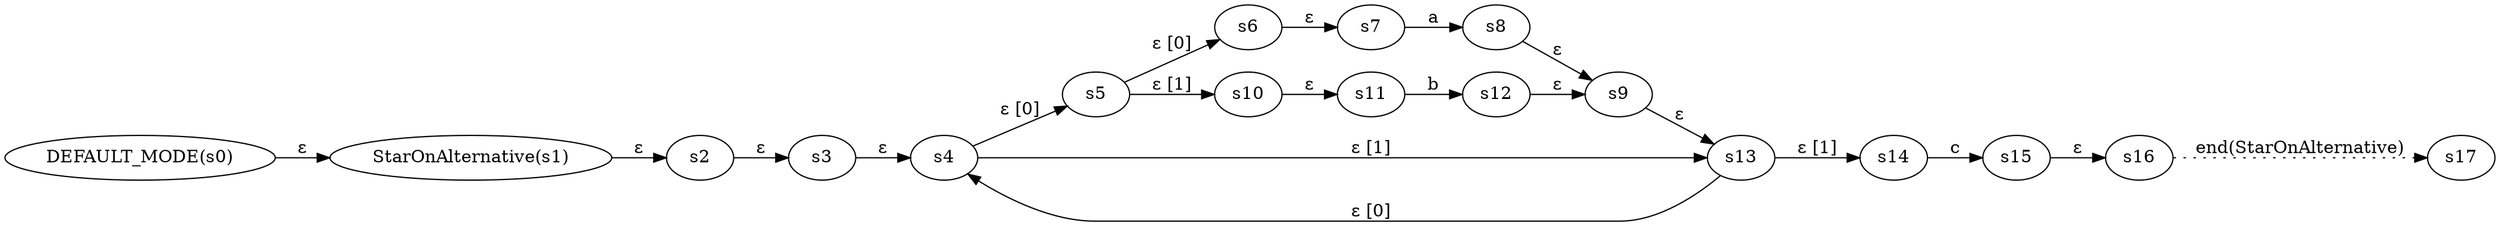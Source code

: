 digraph ATN {
  rankdir=LR;

  "DEFAULT_MODE(s0)" -> "StarOnAlternative(s1)" [label=ε]
  "StarOnAlternative(s1)" -> s2 [label=ε]
  s2 -> s3 [label=ε]
  s3 -> s4 [label=ε]
  s4 -> s5 [label="ε [0]"]
  s5 -> s6 [label="ε [0]"]
  s6 -> s7 [label=ε]
  s7 -> s8 [label=a]
  s8 -> s9 [label=ε]
  s9 -> s13 [label=ε]
  s13 -> s4 [label="ε [0]"]
  s13 -> s14 [label="ε [1]"]
  s14 -> s15 [label=c]
  s15 -> s16 [label=ε]
  s16 -> s17 [label="end(StarOnAlternative)", style=dotted]
  s5 -> s10 [label="ε [1]"]
  s10 -> s11 [label=ε]
  s11 -> s12 [label=b]
  s12 -> s9 [label=ε]
  s4 -> s13 [label="ε [1]"]
}